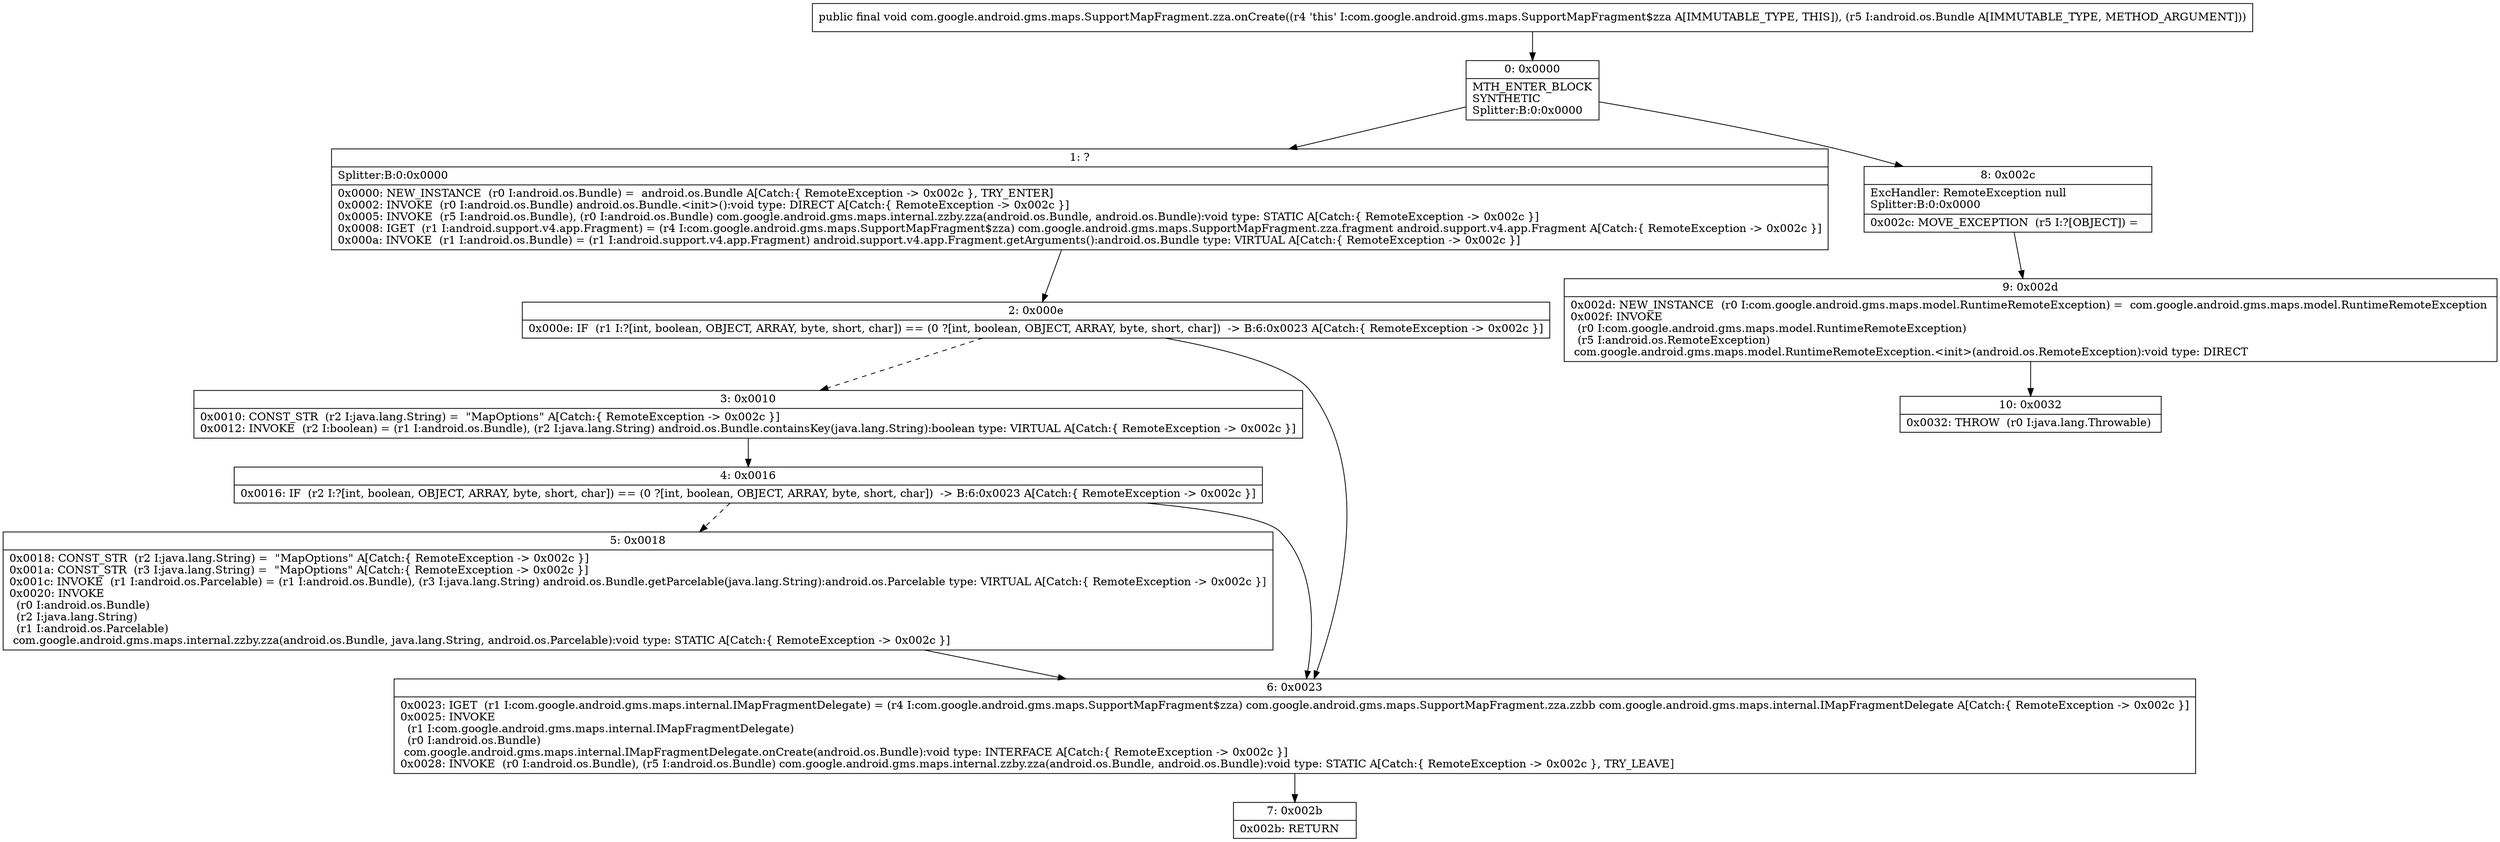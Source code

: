 digraph "CFG forcom.google.android.gms.maps.SupportMapFragment.zza.onCreate(Landroid\/os\/Bundle;)V" {
Node_0 [shape=record,label="{0\:\ 0x0000|MTH_ENTER_BLOCK\lSYNTHETIC\lSplitter:B:0:0x0000\l}"];
Node_1 [shape=record,label="{1\:\ ?|Splitter:B:0:0x0000\l|0x0000: NEW_INSTANCE  (r0 I:android.os.Bundle) =  android.os.Bundle A[Catch:\{ RemoteException \-\> 0x002c \}, TRY_ENTER]\l0x0002: INVOKE  (r0 I:android.os.Bundle) android.os.Bundle.\<init\>():void type: DIRECT A[Catch:\{ RemoteException \-\> 0x002c \}]\l0x0005: INVOKE  (r5 I:android.os.Bundle), (r0 I:android.os.Bundle) com.google.android.gms.maps.internal.zzby.zza(android.os.Bundle, android.os.Bundle):void type: STATIC A[Catch:\{ RemoteException \-\> 0x002c \}]\l0x0008: IGET  (r1 I:android.support.v4.app.Fragment) = (r4 I:com.google.android.gms.maps.SupportMapFragment$zza) com.google.android.gms.maps.SupportMapFragment.zza.fragment android.support.v4.app.Fragment A[Catch:\{ RemoteException \-\> 0x002c \}]\l0x000a: INVOKE  (r1 I:android.os.Bundle) = (r1 I:android.support.v4.app.Fragment) android.support.v4.app.Fragment.getArguments():android.os.Bundle type: VIRTUAL A[Catch:\{ RemoteException \-\> 0x002c \}]\l}"];
Node_2 [shape=record,label="{2\:\ 0x000e|0x000e: IF  (r1 I:?[int, boolean, OBJECT, ARRAY, byte, short, char]) == (0 ?[int, boolean, OBJECT, ARRAY, byte, short, char])  \-\> B:6:0x0023 A[Catch:\{ RemoteException \-\> 0x002c \}]\l}"];
Node_3 [shape=record,label="{3\:\ 0x0010|0x0010: CONST_STR  (r2 I:java.lang.String) =  \"MapOptions\" A[Catch:\{ RemoteException \-\> 0x002c \}]\l0x0012: INVOKE  (r2 I:boolean) = (r1 I:android.os.Bundle), (r2 I:java.lang.String) android.os.Bundle.containsKey(java.lang.String):boolean type: VIRTUAL A[Catch:\{ RemoteException \-\> 0x002c \}]\l}"];
Node_4 [shape=record,label="{4\:\ 0x0016|0x0016: IF  (r2 I:?[int, boolean, OBJECT, ARRAY, byte, short, char]) == (0 ?[int, boolean, OBJECT, ARRAY, byte, short, char])  \-\> B:6:0x0023 A[Catch:\{ RemoteException \-\> 0x002c \}]\l}"];
Node_5 [shape=record,label="{5\:\ 0x0018|0x0018: CONST_STR  (r2 I:java.lang.String) =  \"MapOptions\" A[Catch:\{ RemoteException \-\> 0x002c \}]\l0x001a: CONST_STR  (r3 I:java.lang.String) =  \"MapOptions\" A[Catch:\{ RemoteException \-\> 0x002c \}]\l0x001c: INVOKE  (r1 I:android.os.Parcelable) = (r1 I:android.os.Bundle), (r3 I:java.lang.String) android.os.Bundle.getParcelable(java.lang.String):android.os.Parcelable type: VIRTUAL A[Catch:\{ RemoteException \-\> 0x002c \}]\l0x0020: INVOKE  \l  (r0 I:android.os.Bundle)\l  (r2 I:java.lang.String)\l  (r1 I:android.os.Parcelable)\l com.google.android.gms.maps.internal.zzby.zza(android.os.Bundle, java.lang.String, android.os.Parcelable):void type: STATIC A[Catch:\{ RemoteException \-\> 0x002c \}]\l}"];
Node_6 [shape=record,label="{6\:\ 0x0023|0x0023: IGET  (r1 I:com.google.android.gms.maps.internal.IMapFragmentDelegate) = (r4 I:com.google.android.gms.maps.SupportMapFragment$zza) com.google.android.gms.maps.SupportMapFragment.zza.zzbb com.google.android.gms.maps.internal.IMapFragmentDelegate A[Catch:\{ RemoteException \-\> 0x002c \}]\l0x0025: INVOKE  \l  (r1 I:com.google.android.gms.maps.internal.IMapFragmentDelegate)\l  (r0 I:android.os.Bundle)\l com.google.android.gms.maps.internal.IMapFragmentDelegate.onCreate(android.os.Bundle):void type: INTERFACE A[Catch:\{ RemoteException \-\> 0x002c \}]\l0x0028: INVOKE  (r0 I:android.os.Bundle), (r5 I:android.os.Bundle) com.google.android.gms.maps.internal.zzby.zza(android.os.Bundle, android.os.Bundle):void type: STATIC A[Catch:\{ RemoteException \-\> 0x002c \}, TRY_LEAVE]\l}"];
Node_7 [shape=record,label="{7\:\ 0x002b|0x002b: RETURN   \l}"];
Node_8 [shape=record,label="{8\:\ 0x002c|ExcHandler: RemoteException null\lSplitter:B:0:0x0000\l|0x002c: MOVE_EXCEPTION  (r5 I:?[OBJECT]) =  \l}"];
Node_9 [shape=record,label="{9\:\ 0x002d|0x002d: NEW_INSTANCE  (r0 I:com.google.android.gms.maps.model.RuntimeRemoteException) =  com.google.android.gms.maps.model.RuntimeRemoteException \l0x002f: INVOKE  \l  (r0 I:com.google.android.gms.maps.model.RuntimeRemoteException)\l  (r5 I:android.os.RemoteException)\l com.google.android.gms.maps.model.RuntimeRemoteException.\<init\>(android.os.RemoteException):void type: DIRECT \l}"];
Node_10 [shape=record,label="{10\:\ 0x0032|0x0032: THROW  (r0 I:java.lang.Throwable) \l}"];
MethodNode[shape=record,label="{public final void com.google.android.gms.maps.SupportMapFragment.zza.onCreate((r4 'this' I:com.google.android.gms.maps.SupportMapFragment$zza A[IMMUTABLE_TYPE, THIS]), (r5 I:android.os.Bundle A[IMMUTABLE_TYPE, METHOD_ARGUMENT])) }"];
MethodNode -> Node_0;
Node_0 -> Node_1;
Node_0 -> Node_8;
Node_1 -> Node_2;
Node_2 -> Node_3[style=dashed];
Node_2 -> Node_6;
Node_3 -> Node_4;
Node_4 -> Node_5[style=dashed];
Node_4 -> Node_6;
Node_5 -> Node_6;
Node_6 -> Node_7;
Node_8 -> Node_9;
Node_9 -> Node_10;
}

